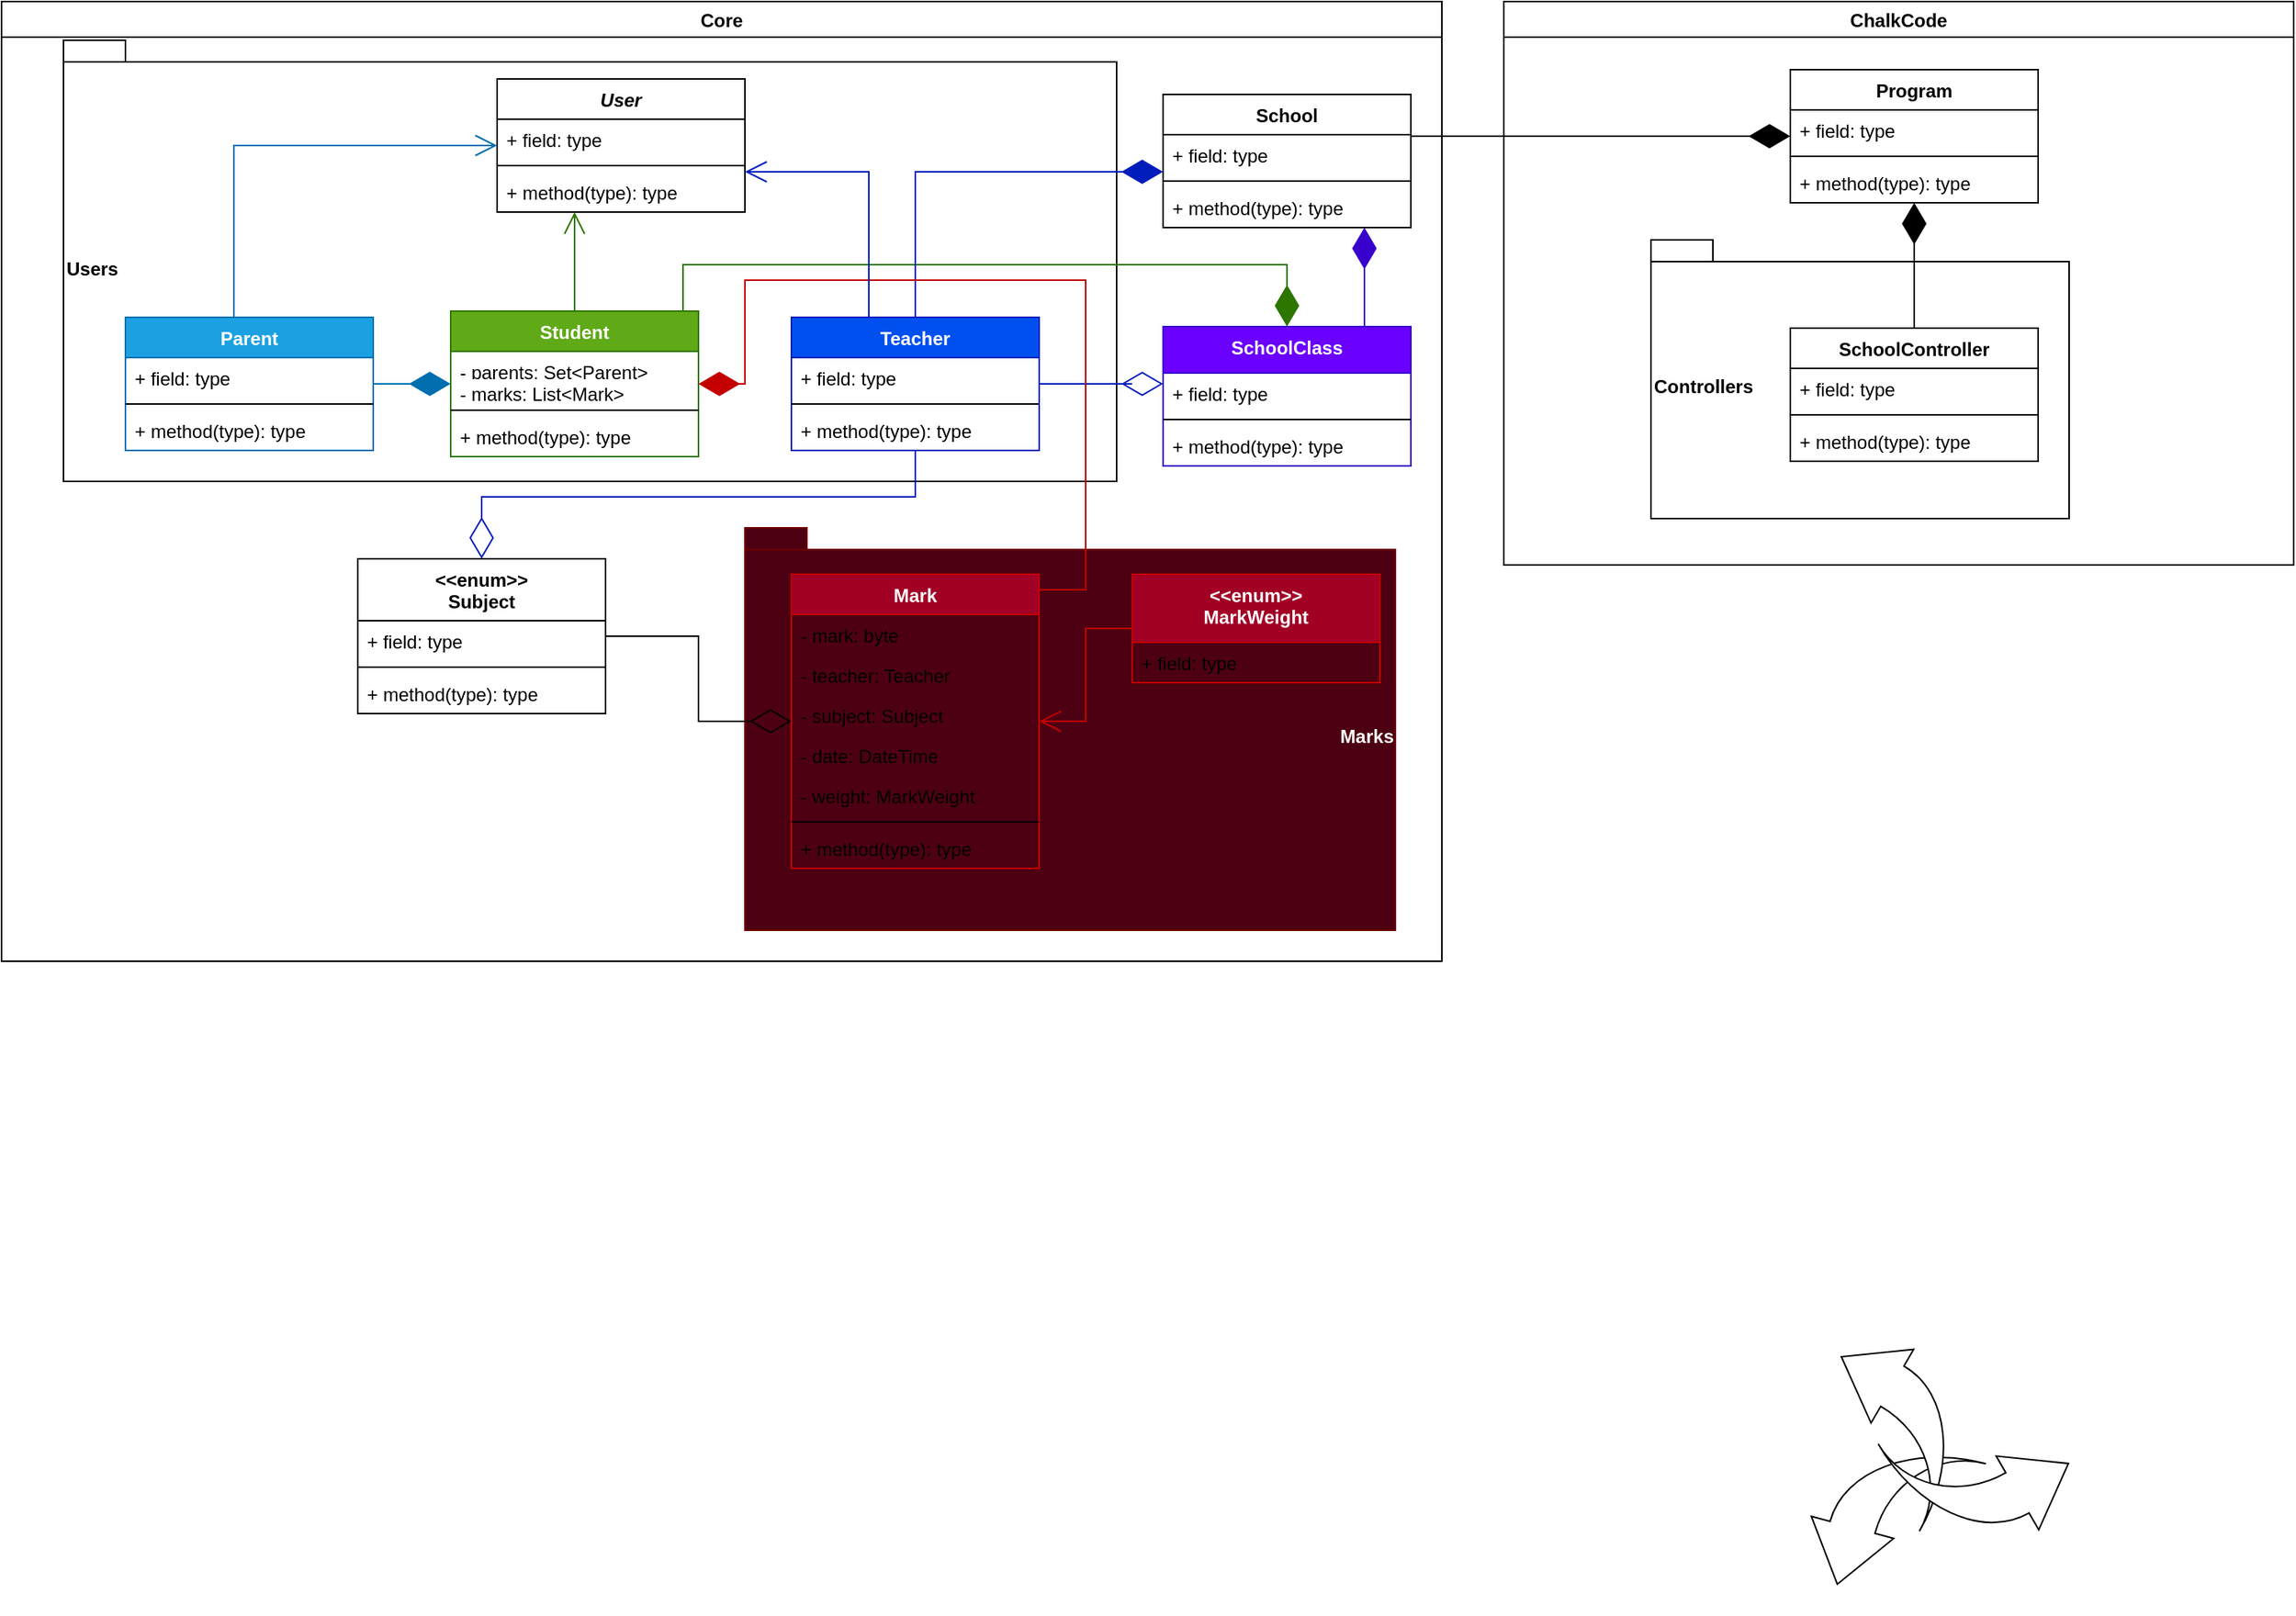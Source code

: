 <mxfile version="15.7.3" type="device"><diagram id="iuHelQzCl3SsraxlbmHh" name="Page-1"><mxGraphModel dx="2424" dy="979" grid="1" gridSize="10" guides="1" tooltips="1" connect="1" arrows="1" fold="1" page="1" pageScale="1" pageWidth="850" pageHeight="1100" math="0" shadow="0"><root><mxCell id="0"/><mxCell id="1" parent="0"/><mxCell id="GDe039eZ5aG3uBDqb1dM-10" value="ChalkCode" style="swimlane;" vertex="1" parent="1"><mxGeometry x="780" y="280" width="510" height="364" as="geometry"/></mxCell><mxCell id="GDe039eZ5aG3uBDqb1dM-11" value="Program" style="swimlane;fontStyle=1;align=center;verticalAlign=top;childLayout=stackLayout;horizontal=1;startSize=26;horizontalStack=0;resizeParent=1;resizeParentMax=0;resizeLast=0;collapsible=1;marginBottom=0;" vertex="1" parent="GDe039eZ5aG3uBDqb1dM-10"><mxGeometry x="185" y="44" width="160" height="86" as="geometry"/></mxCell><mxCell id="GDe039eZ5aG3uBDqb1dM-12" value="+ field: type" style="text;strokeColor=none;fillColor=none;align=left;verticalAlign=top;spacingLeft=4;spacingRight=4;overflow=hidden;rotatable=0;points=[[0,0.5],[1,0.5]];portConstraint=eastwest;" vertex="1" parent="GDe039eZ5aG3uBDqb1dM-11"><mxGeometry y="26" width="160" height="26" as="geometry"/></mxCell><mxCell id="GDe039eZ5aG3uBDqb1dM-13" value="" style="line;strokeWidth=1;fillColor=none;align=left;verticalAlign=middle;spacingTop=-1;spacingLeft=3;spacingRight=3;rotatable=0;labelPosition=right;points=[];portConstraint=eastwest;" vertex="1" parent="GDe039eZ5aG3uBDqb1dM-11"><mxGeometry y="52" width="160" height="8" as="geometry"/></mxCell><mxCell id="GDe039eZ5aG3uBDqb1dM-14" value="+ method(type): type" style="text;strokeColor=none;fillColor=none;align=left;verticalAlign=top;spacingLeft=4;spacingRight=4;overflow=hidden;rotatable=0;points=[[0,0.5],[1,0.5]];portConstraint=eastwest;" vertex="1" parent="GDe039eZ5aG3uBDqb1dM-11"><mxGeometry y="60" width="160" height="26" as="geometry"/></mxCell><mxCell id="GDe039eZ5aG3uBDqb1dM-21" value="Controllers" style="shape=folder;fontStyle=1;spacingTop=10;tabWidth=40;tabHeight=14;tabPosition=left;html=1;align=left;" vertex="1" parent="GDe039eZ5aG3uBDqb1dM-10"><mxGeometry x="95" y="154" width="270" height="180" as="geometry"/></mxCell><mxCell id="GDe039eZ5aG3uBDqb1dM-15" value="SchoolController" style="swimlane;fontStyle=1;align=center;verticalAlign=top;childLayout=stackLayout;horizontal=1;startSize=26;horizontalStack=0;resizeParent=1;resizeParentMax=0;resizeLast=0;collapsible=1;marginBottom=0;" vertex="1" parent="GDe039eZ5aG3uBDqb1dM-10"><mxGeometry x="185" y="211" width="160" height="86" as="geometry"/></mxCell><mxCell id="GDe039eZ5aG3uBDqb1dM-16" value="+ field: type" style="text;strokeColor=none;fillColor=none;align=left;verticalAlign=top;spacingLeft=4;spacingRight=4;overflow=hidden;rotatable=0;points=[[0,0.5],[1,0.5]];portConstraint=eastwest;" vertex="1" parent="GDe039eZ5aG3uBDqb1dM-15"><mxGeometry y="26" width="160" height="26" as="geometry"/></mxCell><mxCell id="GDe039eZ5aG3uBDqb1dM-17" value="" style="line;strokeWidth=1;fillColor=none;align=left;verticalAlign=middle;spacingTop=-1;spacingLeft=3;spacingRight=3;rotatable=0;labelPosition=right;points=[];portConstraint=eastwest;" vertex="1" parent="GDe039eZ5aG3uBDqb1dM-15"><mxGeometry y="52" width="160" height="8" as="geometry"/></mxCell><mxCell id="GDe039eZ5aG3uBDqb1dM-18" value="+ method(type): type" style="text;strokeColor=none;fillColor=none;align=left;verticalAlign=top;spacingLeft=4;spacingRight=4;overflow=hidden;rotatable=0;points=[[0,0.5],[1,0.5]];portConstraint=eastwest;" vertex="1" parent="GDe039eZ5aG3uBDqb1dM-15"><mxGeometry y="60" width="160" height="26" as="geometry"/></mxCell><mxCell id="GDe039eZ5aG3uBDqb1dM-19" value="" style="endArrow=diamondThin;endFill=1;endSize=24;html=1;rounded=0;edgeStyle=orthogonalEdgeStyle;" edge="1" parent="GDe039eZ5aG3uBDqb1dM-10" source="GDe039eZ5aG3uBDqb1dM-15" target="GDe039eZ5aG3uBDqb1dM-11"><mxGeometry width="160" relative="1" as="geometry"><mxPoint x="165" y="134" as="sourcePoint"/><mxPoint x="325" y="134" as="targetPoint"/></mxGeometry></mxCell><mxCell id="GDe039eZ5aG3uBDqb1dM-5" value="" style="html=1;shadow=0;dashed=0;align=center;verticalAlign=middle;shape=mxgraph.arrows2.jumpInArrow;dy=15;dx=38;arrowHead=55;rotation=-75;flipV=0;flipH=1;" vertex="1" parent="1"><mxGeometry x="980" y="1210" width="100" height="100" as="geometry"/></mxCell><mxCell id="49yhl48Q-55I87JmtyGS-15" value="Core" style="swimlane;" parent="1" vertex="1"><mxGeometry x="-190" y="280" width="930" height="620" as="geometry"/></mxCell><mxCell id="49yhl48Q-55I87JmtyGS-67" value="Users" style="shape=folder;fontStyle=1;spacingTop=10;tabWidth=40;tabHeight=14;tabPosition=left;html=1;align=left;" parent="49yhl48Q-55I87JmtyGS-15" vertex="1"><mxGeometry x="40" y="25" width="680" height="285" as="geometry"/></mxCell><mxCell id="49yhl48Q-55I87JmtyGS-21" value="Marks" style="shape=folder;fontStyle=1;spacingTop=10;tabWidth=40;tabHeight=14;tabPosition=left;html=1;align=right;fillColor=#4D0011;fontColor=#ffffff;strokeColor=#6F0000;" parent="49yhl48Q-55I87JmtyGS-15" vertex="1"><mxGeometry x="480" y="340" width="420" height="260" as="geometry"/></mxCell><mxCell id="49yhl48Q-55I87JmtyGS-26" value="Teacher" style="swimlane;fontStyle=1;align=center;verticalAlign=top;childLayout=stackLayout;horizontal=1;startSize=26;horizontalStack=0;resizeParent=1;resizeParentMax=0;resizeLast=0;collapsible=1;marginBottom=0;fillColor=#0050ef;fontColor=#ffffff;strokeColor=#001DBC;" parent="49yhl48Q-55I87JmtyGS-15" vertex="1"><mxGeometry x="510" y="204" width="160" height="86" as="geometry"/></mxCell><mxCell id="49yhl48Q-55I87JmtyGS-27" value="+ field: type" style="text;strokeColor=none;fillColor=none;align=left;verticalAlign=top;spacingLeft=4;spacingRight=4;overflow=hidden;rotatable=0;points=[[0,0.5],[1,0.5]];portConstraint=eastwest;" parent="49yhl48Q-55I87JmtyGS-26" vertex="1"><mxGeometry y="26" width="160" height="26" as="geometry"/></mxCell><mxCell id="49yhl48Q-55I87JmtyGS-28" value="" style="line;strokeWidth=1;fillColor=none;align=left;verticalAlign=middle;spacingTop=-1;spacingLeft=3;spacingRight=3;rotatable=0;labelPosition=right;points=[];portConstraint=eastwest;" parent="49yhl48Q-55I87JmtyGS-26" vertex="1"><mxGeometry y="52" width="160" height="8" as="geometry"/></mxCell><mxCell id="49yhl48Q-55I87JmtyGS-29" value="+ method(type): type" style="text;strokeColor=none;fillColor=none;align=left;verticalAlign=top;spacingLeft=4;spacingRight=4;overflow=hidden;rotatable=0;points=[[0,0.5],[1,0.5]];portConstraint=eastwest;" parent="49yhl48Q-55I87JmtyGS-26" vertex="1"><mxGeometry y="60" width="160" height="26" as="geometry"/></mxCell><mxCell id="49yhl48Q-55I87JmtyGS-35" value="SchoolClass" style="swimlane;fontStyle=1;align=center;verticalAlign=top;childLayout=stackLayout;horizontal=1;startSize=30;horizontalStack=0;resizeParent=1;resizeParentMax=0;resizeLast=0;collapsible=1;marginBottom=0;fillColor=#6a00ff;fontColor=#ffffff;strokeColor=#3700CC;" parent="49yhl48Q-55I87JmtyGS-15" vertex="1"><mxGeometry x="750" y="210" width="160" height="90" as="geometry"/></mxCell><mxCell id="49yhl48Q-55I87JmtyGS-36" value="+ field: type" style="text;strokeColor=none;fillColor=none;align=left;verticalAlign=top;spacingLeft=4;spacingRight=4;overflow=hidden;rotatable=0;points=[[0,0.5],[1,0.5]];portConstraint=eastwest;" parent="49yhl48Q-55I87JmtyGS-35" vertex="1"><mxGeometry y="30" width="160" height="26" as="geometry"/></mxCell><mxCell id="49yhl48Q-55I87JmtyGS-37" value="" style="line;strokeWidth=1;fillColor=none;align=left;verticalAlign=middle;spacingTop=-1;spacingLeft=3;spacingRight=3;rotatable=0;labelPosition=right;points=[];portConstraint=eastwest;" parent="49yhl48Q-55I87JmtyGS-35" vertex="1"><mxGeometry y="56" width="160" height="8" as="geometry"/></mxCell><mxCell id="49yhl48Q-55I87JmtyGS-38" value="+ method(type): type" style="text;strokeColor=none;fillColor=none;align=left;verticalAlign=top;spacingLeft=4;spacingRight=4;overflow=hidden;rotatable=0;points=[[0,0.5],[1,0.5]];portConstraint=eastwest;" parent="49yhl48Q-55I87JmtyGS-35" vertex="1"><mxGeometry y="64" width="160" height="26" as="geometry"/></mxCell><mxCell id="49yhl48Q-55I87JmtyGS-45" value="&lt;&lt;enum&gt;&gt;&#10;Subject" style="swimlane;fontStyle=1;align=center;verticalAlign=top;childLayout=stackLayout;horizontal=1;startSize=40;horizontalStack=0;resizeParent=1;resizeParentMax=0;resizeLast=0;collapsible=1;marginBottom=0;" parent="49yhl48Q-55I87JmtyGS-15" vertex="1"><mxGeometry x="230" y="360" width="160" height="100" as="geometry"/></mxCell><mxCell id="49yhl48Q-55I87JmtyGS-46" value="+ field: type" style="text;strokeColor=none;fillColor=none;align=left;verticalAlign=top;spacingLeft=4;spacingRight=4;overflow=hidden;rotatable=0;points=[[0,0.5],[1,0.5]];portConstraint=eastwest;" parent="49yhl48Q-55I87JmtyGS-45" vertex="1"><mxGeometry y="40" width="160" height="26" as="geometry"/></mxCell><mxCell id="49yhl48Q-55I87JmtyGS-47" value="" style="line;strokeWidth=1;fillColor=none;align=left;verticalAlign=middle;spacingTop=-1;spacingLeft=3;spacingRight=3;rotatable=0;labelPosition=right;points=[];portConstraint=eastwest;" parent="49yhl48Q-55I87JmtyGS-45" vertex="1"><mxGeometry y="66" width="160" height="8" as="geometry"/></mxCell><mxCell id="49yhl48Q-55I87JmtyGS-48" value="+ method(type): type" style="text;strokeColor=none;fillColor=none;align=left;verticalAlign=top;spacingLeft=4;spacingRight=4;overflow=hidden;rotatable=0;points=[[0,0.5],[1,0.5]];portConstraint=eastwest;" parent="49yhl48Q-55I87JmtyGS-45" vertex="1"><mxGeometry y="74" width="160" height="26" as="geometry"/></mxCell><mxCell id="GDe039eZ5aG3uBDqb1dM-6" value="School" style="swimlane;fontStyle=1;align=center;verticalAlign=top;childLayout=stackLayout;horizontal=1;startSize=26;horizontalStack=0;resizeParent=1;resizeParentMax=0;resizeLast=0;collapsible=1;marginBottom=0;" vertex="1" parent="49yhl48Q-55I87JmtyGS-15"><mxGeometry x="750" y="60" width="160" height="86" as="geometry"/></mxCell><mxCell id="GDe039eZ5aG3uBDqb1dM-7" value="+ field: type" style="text;strokeColor=none;fillColor=none;align=left;verticalAlign=top;spacingLeft=4;spacingRight=4;overflow=hidden;rotatable=0;points=[[0,0.5],[1,0.5]];portConstraint=eastwest;" vertex="1" parent="GDe039eZ5aG3uBDqb1dM-6"><mxGeometry y="26" width="160" height="26" as="geometry"/></mxCell><mxCell id="GDe039eZ5aG3uBDqb1dM-8" value="" style="line;strokeWidth=1;fillColor=none;align=left;verticalAlign=middle;spacingTop=-1;spacingLeft=3;spacingRight=3;rotatable=0;labelPosition=right;points=[];portConstraint=eastwest;" vertex="1" parent="GDe039eZ5aG3uBDqb1dM-6"><mxGeometry y="52" width="160" height="8" as="geometry"/></mxCell><mxCell id="GDe039eZ5aG3uBDqb1dM-9" value="+ method(type): type" style="text;strokeColor=none;fillColor=none;align=left;verticalAlign=top;spacingLeft=4;spacingRight=4;overflow=hidden;rotatable=0;points=[[0,0.5],[1,0.5]];portConstraint=eastwest;" vertex="1" parent="GDe039eZ5aG3uBDqb1dM-6"><mxGeometry y="60" width="160" height="26" as="geometry"/></mxCell><mxCell id="49yhl48Q-55I87JmtyGS-22" value="Parent" style="swimlane;fontStyle=1;align=center;verticalAlign=top;childLayout=stackLayout;horizontal=1;startSize=26;horizontalStack=0;resizeParent=1;resizeParentMax=0;resizeLast=0;collapsible=1;marginBottom=0;fillColor=#1ba1e2;fontColor=#ffffff;strokeColor=#006EAF;" parent="49yhl48Q-55I87JmtyGS-15" vertex="1"><mxGeometry x="80" y="204" width="160" height="86" as="geometry"/></mxCell><mxCell id="49yhl48Q-55I87JmtyGS-23" value="+ field: type" style="text;strokeColor=none;fillColor=none;align=left;verticalAlign=top;spacingLeft=4;spacingRight=4;overflow=hidden;rotatable=0;points=[[0,0.5],[1,0.5]];portConstraint=eastwest;" parent="49yhl48Q-55I87JmtyGS-22" vertex="1"><mxGeometry y="26" width="160" height="26" as="geometry"/></mxCell><mxCell id="49yhl48Q-55I87JmtyGS-24" value="" style="line;strokeWidth=1;fillColor=none;align=left;verticalAlign=middle;spacingTop=-1;spacingLeft=3;spacingRight=3;rotatable=0;labelPosition=right;points=[];portConstraint=eastwest;" parent="49yhl48Q-55I87JmtyGS-22" vertex="1"><mxGeometry y="52" width="160" height="8" as="geometry"/></mxCell><mxCell id="49yhl48Q-55I87JmtyGS-25" value="+ method(type): type" style="text;strokeColor=none;fillColor=none;align=left;verticalAlign=top;spacingLeft=4;spacingRight=4;overflow=hidden;rotatable=0;points=[[0,0.5],[1,0.5]];portConstraint=eastwest;" parent="49yhl48Q-55I87JmtyGS-22" vertex="1"><mxGeometry y="60" width="160" height="26" as="geometry"/></mxCell><mxCell id="49yhl48Q-55I87JmtyGS-30" value="Student" style="swimlane;fontStyle=1;align=center;verticalAlign=top;childLayout=stackLayout;horizontal=1;startSize=26;horizontalStack=0;resizeParent=1;resizeParentMax=0;resizeLast=0;collapsible=1;marginBottom=0;fillColor=#60a917;fontColor=#ffffff;strokeColor=#2D7600;" parent="49yhl48Q-55I87JmtyGS-15" vertex="1"><mxGeometry x="290" y="200" width="160" height="94" as="geometry"/></mxCell><mxCell id="49yhl48Q-55I87JmtyGS-31" value="- parents: Set&lt;Parent&gt;" style="text;strokeColor=none;fillColor=none;align=left;verticalAlign=top;spacingLeft=4;spacingRight=4;overflow=hidden;rotatable=0;points=[[0,0.5],[1,0.5]];portConstraint=eastwest;" parent="49yhl48Q-55I87JmtyGS-30" vertex="1"><mxGeometry y="26" width="160" height="14" as="geometry"/></mxCell><mxCell id="49yhl48Q-55I87JmtyGS-43" value="- marks: List&lt;Mark&gt;" style="text;strokeColor=none;fillColor=none;align=left;verticalAlign=top;spacingLeft=4;spacingRight=4;overflow=hidden;rotatable=0;points=[[0,0.5],[1,0.5]];portConstraint=eastwest;" parent="49yhl48Q-55I87JmtyGS-30" vertex="1"><mxGeometry y="40" width="160" height="20" as="geometry"/></mxCell><mxCell id="49yhl48Q-55I87JmtyGS-32" value="" style="line;strokeWidth=1;fillColor=none;align=left;verticalAlign=middle;spacingTop=-1;spacingLeft=3;spacingRight=3;rotatable=0;labelPosition=right;points=[];portConstraint=eastwest;" parent="49yhl48Q-55I87JmtyGS-30" vertex="1"><mxGeometry y="60" width="160" height="8" as="geometry"/></mxCell><mxCell id="49yhl48Q-55I87JmtyGS-33" value="+ method(type): type" style="text;strokeColor=none;fillColor=none;align=left;verticalAlign=top;spacingLeft=4;spacingRight=4;overflow=hidden;rotatable=0;points=[[0,0.5],[1,0.5]];portConstraint=eastwest;" parent="49yhl48Q-55I87JmtyGS-30" vertex="1"><mxGeometry y="68" width="160" height="26" as="geometry"/></mxCell><mxCell id="GDe039eZ5aG3uBDqb1dM-23" value="" style="endArrow=diamondThin;endFill=1;endSize=24;html=1;rounded=0;edgeStyle=orthogonalEdgeStyle;fillColor=#60a917;strokeColor=#2D7600;" edge="1" parent="49yhl48Q-55I87JmtyGS-15" source="49yhl48Q-55I87JmtyGS-30" target="49yhl48Q-55I87JmtyGS-35"><mxGeometry width="160" relative="1" as="geometry"><mxPoint x="320" y="360" as="sourcePoint"/><mxPoint x="480" y="360" as="targetPoint"/><Array as="points"><mxPoint x="440" y="170"/><mxPoint x="830" y="170"/></Array></mxGeometry></mxCell><mxCell id="GDe039eZ5aG3uBDqb1dM-24" value="" style="endArrow=diamondThin;endFill=1;endSize=24;html=1;rounded=0;edgeStyle=orthogonalEdgeStyle;fillColor=#1ba1e2;strokeColor=#006EAF;" edge="1" parent="49yhl48Q-55I87JmtyGS-15" source="49yhl48Q-55I87JmtyGS-22" target="49yhl48Q-55I87JmtyGS-30"><mxGeometry width="160" relative="1" as="geometry"><mxPoint x="290" y="360" as="sourcePoint"/><mxPoint x="450" y="360" as="targetPoint"/></mxGeometry></mxCell><mxCell id="GDe039eZ5aG3uBDqb1dM-25" value="" style="endArrow=diamondThin;endFill=0;endSize=24;html=1;rounded=0;edgeStyle=orthogonalEdgeStyle;fillColor=#0050ef;strokeColor=#001DBC;" edge="1" parent="49yhl48Q-55I87JmtyGS-15" source="49yhl48Q-55I87JmtyGS-26" target="49yhl48Q-55I87JmtyGS-45"><mxGeometry width="160" relative="1" as="geometry"><mxPoint x="390" y="330" as="sourcePoint"/><mxPoint x="550" y="330" as="targetPoint"/><Array as="points"><mxPoint x="590" y="320"/><mxPoint x="310" y="320"/></Array></mxGeometry></mxCell><mxCell id="GDe039eZ5aG3uBDqb1dM-26" value="" style="endArrow=diamondThin;endFill=1;endSize=24;html=1;rounded=0;edgeStyle=orthogonalEdgeStyle;fillColor=#0050ef;strokeColor=#001DBC;" edge="1" parent="49yhl48Q-55I87JmtyGS-15" source="49yhl48Q-55I87JmtyGS-26" target="GDe039eZ5aG3uBDqb1dM-6"><mxGeometry width="160" relative="1" as="geometry"><mxPoint x="570" y="100" as="sourcePoint"/><mxPoint x="730" y="100" as="targetPoint"/><Array as="points"><mxPoint x="590" y="110"/></Array></mxGeometry></mxCell><mxCell id="GDe039eZ5aG3uBDqb1dM-27" value="" style="endArrow=diamondThin;endFill=0;endSize=24;html=1;rounded=0;edgeStyle=orthogonalEdgeStyle;fillColor=#0050ef;strokeColor=#001DBC;" edge="1" parent="49yhl48Q-55I87JmtyGS-15" source="49yhl48Q-55I87JmtyGS-26" target="49yhl48Q-55I87JmtyGS-35"><mxGeometry width="160" relative="1" as="geometry"><mxPoint x="970" y="290" as="sourcePoint"/><mxPoint x="1130" y="290" as="targetPoint"/><Array as="points"><mxPoint x="730" y="247"/><mxPoint x="730" y="247"/></Array></mxGeometry></mxCell><mxCell id="GDe039eZ5aG3uBDqb1dM-28" value="" style="endArrow=diamondThin;endFill=1;endSize=24;html=1;rounded=0;edgeStyle=orthogonalEdgeStyle;fillColor=#6a00ff;strokeColor=#3700CC;" edge="1" parent="49yhl48Q-55I87JmtyGS-15" source="49yhl48Q-55I87JmtyGS-35" target="GDe039eZ5aG3uBDqb1dM-6"><mxGeometry width="160" relative="1" as="geometry"><mxPoint x="950" y="170" as="sourcePoint"/><mxPoint x="1110" y="170" as="targetPoint"/><Array as="points"><mxPoint x="880" y="180"/><mxPoint x="880" y="180"/></Array></mxGeometry></mxCell><mxCell id="49yhl48Q-55I87JmtyGS-8" value="User" style="swimlane;fontStyle=3;align=center;verticalAlign=top;childLayout=stackLayout;horizontal=1;startSize=26;horizontalStack=0;resizeParent=1;resizeParentMax=0;resizeLast=0;collapsible=1;marginBottom=0;" parent="1" vertex="1"><mxGeometry x="130" y="330" width="160" height="86" as="geometry"/></mxCell><mxCell id="49yhl48Q-55I87JmtyGS-9" value="+ field: type" style="text;strokeColor=none;fillColor=none;align=left;verticalAlign=top;spacingLeft=4;spacingRight=4;overflow=hidden;rotatable=0;points=[[0,0.5],[1,0.5]];portConstraint=eastwest;" parent="49yhl48Q-55I87JmtyGS-8" vertex="1"><mxGeometry y="26" width="160" height="26" as="geometry"/></mxCell><mxCell id="49yhl48Q-55I87JmtyGS-10" value="" style="line;strokeWidth=1;fillColor=none;align=left;verticalAlign=middle;spacingTop=-1;spacingLeft=3;spacingRight=3;rotatable=0;labelPosition=right;points=[];portConstraint=eastwest;" parent="49yhl48Q-55I87JmtyGS-8" vertex="1"><mxGeometry y="52" width="160" height="8" as="geometry"/></mxCell><mxCell id="49yhl48Q-55I87JmtyGS-11" value="+ method(type): type" style="text;strokeColor=none;fillColor=none;align=left;verticalAlign=top;spacingLeft=4;spacingRight=4;overflow=hidden;rotatable=0;points=[[0,0.5],[1,0.5]];portConstraint=eastwest;" parent="49yhl48Q-55I87JmtyGS-8" vertex="1"><mxGeometry y="60" width="160" height="26" as="geometry"/></mxCell><mxCell id="49yhl48Q-55I87JmtyGS-39" value="Mark" style="swimlane;fontStyle=1;align=center;verticalAlign=top;childLayout=stackLayout;horizontal=1;startSize=26;horizontalStack=0;resizeParent=1;resizeParentMax=0;resizeLast=0;collapsible=1;marginBottom=0;fillColor=#a20025;fontColor=#ffffff;strokeColor=#C40000;" parent="1" vertex="1"><mxGeometry x="320" y="650" width="160" height="190" as="geometry"/></mxCell><mxCell id="49yhl48Q-55I87JmtyGS-40" value="- mark: byte" style="text;strokeColor=none;fillColor=none;align=left;verticalAlign=top;spacingLeft=4;spacingRight=4;overflow=hidden;rotatable=0;points=[[0,0.5],[1,0.5]];portConstraint=eastwest;" parent="49yhl48Q-55I87JmtyGS-39" vertex="1"><mxGeometry y="26" width="160" height="26" as="geometry"/></mxCell><mxCell id="49yhl48Q-55I87JmtyGS-44" value="- teacher: Teacher" style="text;strokeColor=none;fillColor=none;align=left;verticalAlign=top;spacingLeft=4;spacingRight=4;overflow=hidden;rotatable=0;points=[[0,0.5],[1,0.5]];portConstraint=eastwest;" parent="49yhl48Q-55I87JmtyGS-39" vertex="1"><mxGeometry y="52" width="160" height="26" as="geometry"/></mxCell><mxCell id="49yhl48Q-55I87JmtyGS-49" value="- subject: Subject" style="text;strokeColor=none;fillColor=none;align=left;verticalAlign=top;spacingLeft=4;spacingRight=4;overflow=hidden;rotatable=0;points=[[0,0.5],[1,0.5]];portConstraint=eastwest;" parent="49yhl48Q-55I87JmtyGS-39" vertex="1"><mxGeometry y="78" width="160" height="26" as="geometry"/></mxCell><mxCell id="49yhl48Q-55I87JmtyGS-50" value="- date: DateTime" style="text;strokeColor=none;fillColor=none;align=left;verticalAlign=top;spacingLeft=4;spacingRight=4;overflow=hidden;rotatable=0;points=[[0,0.5],[1,0.5]];portConstraint=eastwest;" parent="49yhl48Q-55I87JmtyGS-39" vertex="1"><mxGeometry y="104" width="160" height="26" as="geometry"/></mxCell><mxCell id="49yhl48Q-55I87JmtyGS-51" value="- weight: MarkWeight" style="text;strokeColor=none;fillColor=none;align=left;verticalAlign=top;spacingLeft=4;spacingRight=4;overflow=hidden;rotatable=0;points=[[0,0.5],[1,0.5]];portConstraint=eastwest;" parent="49yhl48Q-55I87JmtyGS-39" vertex="1"><mxGeometry y="130" width="160" height="26" as="geometry"/></mxCell><mxCell id="49yhl48Q-55I87JmtyGS-41" value="" style="line;strokeWidth=1;fillColor=none;align=left;verticalAlign=middle;spacingTop=-1;spacingLeft=3;spacingRight=3;rotatable=0;labelPosition=right;points=[];portConstraint=eastwest;" parent="49yhl48Q-55I87JmtyGS-39" vertex="1"><mxGeometry y="156" width="160" height="8" as="geometry"/></mxCell><mxCell id="49yhl48Q-55I87JmtyGS-42" value="+ method(type): type" style="text;strokeColor=none;fillColor=none;align=left;verticalAlign=top;spacingLeft=4;spacingRight=4;overflow=hidden;rotatable=0;points=[[0,0.5],[1,0.5]];portConstraint=eastwest;" parent="49yhl48Q-55I87JmtyGS-39" vertex="1"><mxGeometry y="164" width="160" height="26" as="geometry"/></mxCell><mxCell id="49yhl48Q-55I87JmtyGS-52" value="&lt;&lt;enum&gt;&gt;&#10;MarkWeight" style="swimlane;fontStyle=1;align=center;verticalAlign=top;childLayout=stackLayout;horizontal=1;startSize=44;horizontalStack=0;resizeParent=1;resizeParentMax=0;resizeLast=0;collapsible=1;marginBottom=0;fillColor=#a20025;fontColor=#ffffff;strokeColor=#C40000;" parent="1" vertex="1"><mxGeometry x="540" y="650" width="160" height="70" as="geometry"/></mxCell><mxCell id="49yhl48Q-55I87JmtyGS-53" value="+ field: type" style="text;strokeColor=none;fillColor=none;align=left;verticalAlign=top;spacingLeft=4;spacingRight=4;overflow=hidden;rotatable=0;points=[[0,0.5],[1,0.5]];portConstraint=eastwest;" parent="49yhl48Q-55I87JmtyGS-52" vertex="1"><mxGeometry y="44" width="160" height="26" as="geometry"/></mxCell><mxCell id="49yhl48Q-55I87JmtyGS-56" value="" style="endArrow=diamondThin;endFill=0;endSize=24;html=1;rounded=0;edgeStyle=orthogonalEdgeStyle;" parent="1" source="49yhl48Q-55I87JmtyGS-45" target="49yhl48Q-55I87JmtyGS-39" edge="1"><mxGeometry width="160" relative="1" as="geometry"><mxPoint x="620" y="370" as="sourcePoint"/><mxPoint x="780" y="370" as="targetPoint"/></mxGeometry></mxCell><mxCell id="49yhl48Q-55I87JmtyGS-59" value="" style="endArrow=open;endFill=1;endSize=12;html=1;rounded=0;edgeStyle=orthogonalEdgeStyle;fillColor=#1ba1e2;strokeColor=#006EAF;" parent="1" source="49yhl48Q-55I87JmtyGS-22" target="49yhl48Q-55I87JmtyGS-8" edge="1"><mxGeometry width="160" relative="1" as="geometry"><mxPoint x="-40" y="410" as="sourcePoint"/><mxPoint x="120" y="410" as="targetPoint"/><Array as="points"><mxPoint x="-40" y="373"/></Array></mxGeometry></mxCell><mxCell id="49yhl48Q-55I87JmtyGS-60" value="" style="endArrow=open;endFill=1;endSize=12;html=1;rounded=0;edgeStyle=orthogonalEdgeStyle;fillColor=#60a917;strokeColor=#2D7600;" parent="1" source="49yhl48Q-55I87JmtyGS-30" target="49yhl48Q-55I87JmtyGS-8" edge="1"><mxGeometry width="160" relative="1" as="geometry"><mxPoint x="-90" y="370" as="sourcePoint"/><mxPoint x="70" y="370" as="targetPoint"/><Array as="points"><mxPoint x="210" y="500"/><mxPoint x="210" y="500"/></Array></mxGeometry></mxCell><mxCell id="49yhl48Q-55I87JmtyGS-61" value="" style="endArrow=open;endFill=1;endSize=12;html=1;rounded=0;edgeStyle=orthogonalEdgeStyle;fillColor=#a20025;strokeColor=#C40000;" parent="1" source="49yhl48Q-55I87JmtyGS-52" target="49yhl48Q-55I87JmtyGS-39" edge="1"><mxGeometry width="160" relative="1" as="geometry"><mxPoint x="590" y="540" as="sourcePoint"/><mxPoint x="750" y="540" as="targetPoint"/></mxGeometry></mxCell><mxCell id="GDe039eZ5aG3uBDqb1dM-3" value="" style="html=1;shadow=0;dashed=0;align=center;verticalAlign=middle;shape=mxgraph.arrows2.jumpInArrow;dy=15;dx=38;arrowHead=55;rotation=30;flipV=0;flipH=1;" vertex="1" parent="1"><mxGeometry x="980" y="1150" width="100" height="100" as="geometry"/></mxCell><mxCell id="GDe039eZ5aG3uBDqb1dM-4" value="" style="html=1;shadow=0;dashed=0;align=center;verticalAlign=middle;shape=mxgraph.arrows2.jumpInArrow;dy=15;dx=38;arrowHead=55;rotation=-210;flipV=0;flipH=1;" vertex="1" parent="1"><mxGeometry x="1040" y="1180" width="100" height="100" as="geometry"/></mxCell><mxCell id="GDe039eZ5aG3uBDqb1dM-20" value="" style="endArrow=diamondThin;endFill=1;endSize=24;html=1;rounded=0;edgeStyle=orthogonalEdgeStyle;fillColor=#a20025;strokeColor=#C40000;" edge="1" parent="1" source="49yhl48Q-55I87JmtyGS-39" target="49yhl48Q-55I87JmtyGS-30"><mxGeometry width="160" relative="1" as="geometry"><mxPoint x="610" y="540" as="sourcePoint"/><mxPoint x="770" y="540" as="targetPoint"/><Array as="points"><mxPoint x="510" y="660"/><mxPoint x="510" y="460"/><mxPoint x="290" y="460"/><mxPoint x="290" y="527"/></Array></mxGeometry></mxCell><mxCell id="GDe039eZ5aG3uBDqb1dM-29" value="" style="endArrow=open;endFill=1;endSize=12;html=1;rounded=0;edgeStyle=orthogonalEdgeStyle;fillColor=#0050ef;strokeColor=#001DBC;" edge="1" parent="1" source="49yhl48Q-55I87JmtyGS-26" target="49yhl48Q-55I87JmtyGS-8"><mxGeometry width="160" relative="1" as="geometry"><mxPoint x="350" y="360" as="sourcePoint"/><mxPoint x="510" y="360" as="targetPoint"/><Array as="points"><mxPoint x="370" y="390"/></Array></mxGeometry></mxCell><mxCell id="GDe039eZ5aG3uBDqb1dM-30" value="" style="endArrow=diamondThin;endFill=1;endSize=24;html=1;rounded=0;edgeStyle=orthogonalEdgeStyle;jumpSize=10;" edge="1" parent="1" source="GDe039eZ5aG3uBDqb1dM-6" target="GDe039eZ5aG3uBDqb1dM-11"><mxGeometry width="160" relative="1" as="geometry"><mxPoint x="890" y="540" as="sourcePoint"/><mxPoint x="1050" y="540" as="targetPoint"/><Array as="points"><mxPoint x="820" y="367"/><mxPoint x="820" y="367"/></Array></mxGeometry></mxCell></root></mxGraphModel></diagram></mxfile>